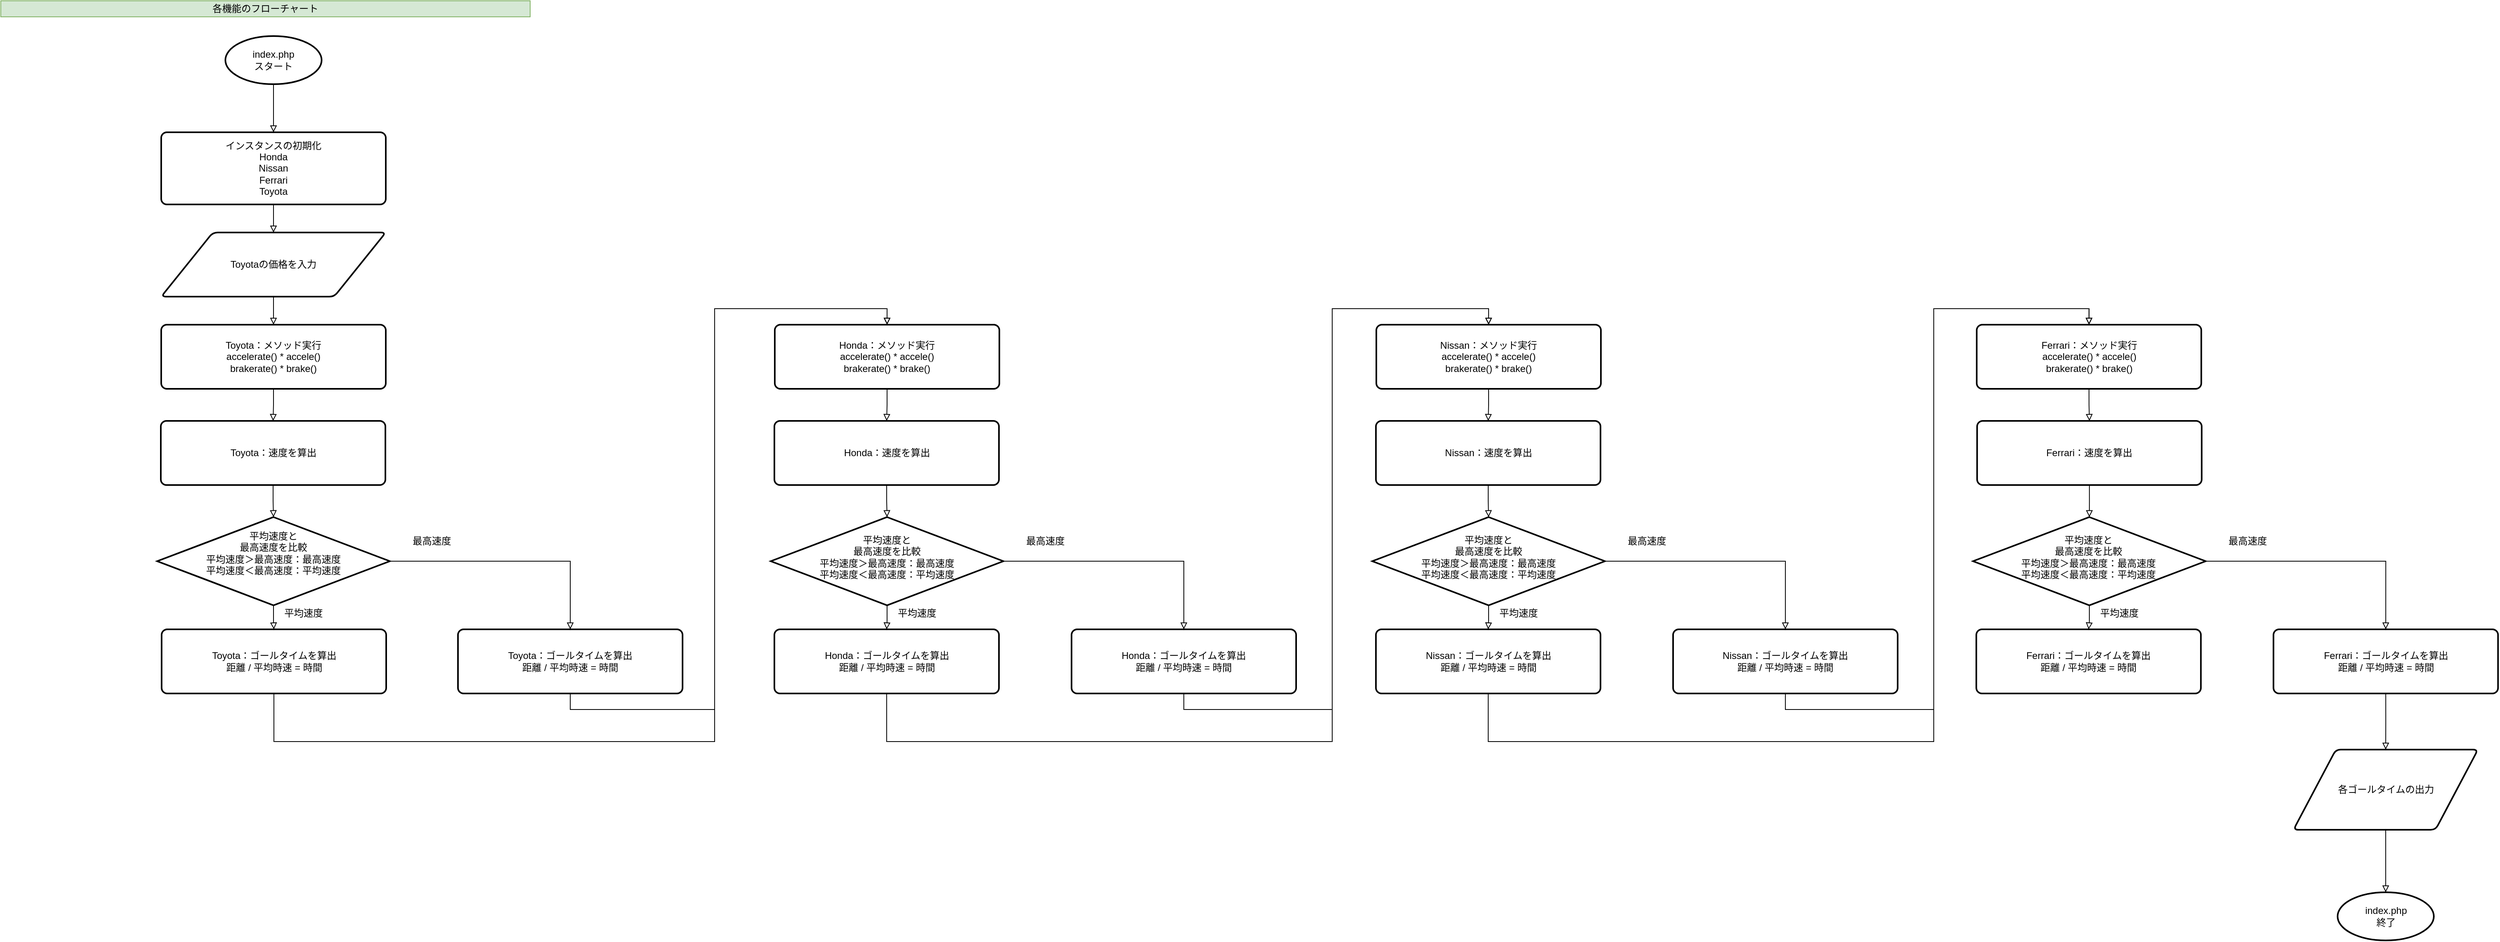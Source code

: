 <mxfile version="10.9.5" type="device"><diagram id="NXlqKDdrFbVYq3tt0t9h" name="Page-1"><mxGraphModel dx="997" dy="705" grid="1" gridSize="10" guides="1" tooltips="1" connect="1" arrows="1" fold="1" page="1" pageScale="1" pageWidth="827" pageHeight="1169" math="0" shadow="0"><root><mxCell id="0"/><mxCell id="1" parent="0"/><mxCell id="n-C2zlhrhhCQjDj5VVUG-23" style="edgeStyle=orthogonalEdgeStyle;rounded=0;orthogonalLoop=1;jettySize=auto;html=1;exitX=0.5;exitY=1;exitDx=0;exitDy=0;exitPerimeter=0;endArrow=block;endFill=0;entryX=0.5;entryY=0;entryDx=0;entryDy=0;" parent="1" source="n-C2zlhrhhCQjDj5VVUG-24" target="n-C2zlhrhhCQjDj5VVUG-28" edge="1"><mxGeometry relative="1" as="geometry"><mxPoint x="420" y="181" as="targetPoint"/></mxGeometry></mxCell><mxCell id="n-C2zlhrhhCQjDj5VVUG-24" value="index.php&lt;br&gt;スタート&lt;br&gt;" style="strokeWidth=2;html=1;shape=mxgraph.flowchart.start_1;whiteSpace=wrap;" parent="1" vertex="1"><mxGeometry x="360" y="80" width="120" height="60" as="geometry"/></mxCell><mxCell id="xaTHefTYATXO9g1YjHYu-3" style="edgeStyle=orthogonalEdgeStyle;rounded=0;orthogonalLoop=1;jettySize=auto;html=1;exitX=0.5;exitY=1;exitDx=0;exitDy=0;endArrow=block;endFill=0;" edge="1" parent="1" source="n-C2zlhrhhCQjDj5VVUG-28" target="xaTHefTYATXO9g1YjHYu-2"><mxGeometry relative="1" as="geometry"/></mxCell><mxCell id="n-C2zlhrhhCQjDj5VVUG-28" value="インスタンスの初期化&lt;br&gt;Honda&lt;br&gt;Nissan&lt;br&gt;Ferrari&lt;br&gt;Toyota" style="rounded=1;whiteSpace=wrap;html=1;absoluteArcSize=1;arcSize=14;strokeWidth=2;" parent="1" vertex="1"><mxGeometry x="280" y="200" width="280" height="90" as="geometry"/></mxCell><mxCell id="xaTHefTYATXO9g1YjHYu-6" style="edgeStyle=orthogonalEdgeStyle;rounded=0;orthogonalLoop=1;jettySize=auto;html=1;exitX=0.5;exitY=1;exitDx=0;exitDy=0;endArrow=block;endFill=0;" edge="1" parent="1" source="n-C2zlhrhhCQjDj5VVUG-30" target="JpdPR5F3seJwIeYQaZbE-3"><mxGeometry relative="1" as="geometry"/></mxCell><mxCell id="n-C2zlhrhhCQjDj5VVUG-30" value="Toyota：メソッド実行&lt;br&gt;accelerate() * accele()&lt;br&gt;brakerate() * brake()" style="rounded=1;whiteSpace=wrap;html=1;absoluteArcSize=1;arcSize=14;strokeWidth=2;" parent="1" vertex="1"><mxGeometry x="280" y="440" width="280" height="80" as="geometry"/></mxCell><mxCell id="n-C2zlhrhhCQjDj5VVUG-40" value="index.php&lt;br&gt;終了&lt;br&gt;" style="strokeWidth=2;html=1;shape=mxgraph.flowchart.start_1;whiteSpace=wrap;" parent="1" vertex="1"><mxGeometry x="2993.5" y="1148" width="120" height="60" as="geometry"/></mxCell><mxCell id="n-C2zlhrhhCQjDj5VVUG-54" value="各機能のフローチャート" style="text;html=1;strokeColor=#82b366;fillColor=#d5e8d4;align=center;verticalAlign=middle;whiteSpace=wrap;rounded=0;" parent="1" vertex="1"><mxGeometry x="80" y="36" width="660" height="20" as="geometry"/></mxCell><mxCell id="xaTHefTYATXO9g1YjHYu-8" style="edgeStyle=orthogonalEdgeStyle;rounded=0;orthogonalLoop=1;jettySize=auto;html=1;exitX=0.5;exitY=1;exitDx=0;exitDy=0;entryX=0.5;entryY=0;entryDx=0;entryDy=0;entryPerimeter=0;endArrow=block;endFill=0;" edge="1" parent="1" source="JpdPR5F3seJwIeYQaZbE-3" target="xaTHefTYATXO9g1YjHYu-7"><mxGeometry relative="1" as="geometry"/></mxCell><mxCell id="JpdPR5F3seJwIeYQaZbE-3" value="Toyota：速度を算出" style="rounded=1;whiteSpace=wrap;html=1;absoluteArcSize=1;arcSize=14;strokeWidth=2;" parent="1" vertex="1"><mxGeometry x="279.5" y="560" width="280" height="80" as="geometry"/></mxCell><mxCell id="xaTHefTYATXO9g1YjHYu-4" style="edgeStyle=orthogonalEdgeStyle;rounded=0;orthogonalLoop=1;jettySize=auto;html=1;exitX=0.5;exitY=1;exitDx=0;exitDy=0;endArrow=block;endFill=0;" edge="1" parent="1" source="xaTHefTYATXO9g1YjHYu-2" target="n-C2zlhrhhCQjDj5VVUG-30"><mxGeometry relative="1" as="geometry"/></mxCell><mxCell id="xaTHefTYATXO9g1YjHYu-2" value="" style="verticalLabelPosition=bottom;verticalAlign=top;html=1;strokeWidth=2;shape=parallelogram;perimeter=parallelogramPerimeter;whiteSpace=wrap;rounded=1;arcSize=12;size=0.23;" vertex="1" parent="1"><mxGeometry x="280" y="325" width="280" height="80" as="geometry"/></mxCell><mxCell id="xaTHefTYATXO9g1YjHYu-5" value="Toyotaの価格を入力" style="text;html=1;strokeColor=none;fillColor=none;align=center;verticalAlign=middle;whiteSpace=wrap;rounded=0;" vertex="1" parent="1"><mxGeometry x="359.5" y="355" width="120" height="20" as="geometry"/></mxCell><mxCell id="xaTHefTYATXO9g1YjHYu-11" style="edgeStyle=orthogonalEdgeStyle;rounded=0;orthogonalLoop=1;jettySize=auto;html=1;exitX=0.5;exitY=1;exitDx=0;exitDy=0;exitPerimeter=0;endArrow=block;endFill=0;" edge="1" parent="1" source="xaTHefTYATXO9g1YjHYu-7" target="xaTHefTYATXO9g1YjHYu-10"><mxGeometry relative="1" as="geometry"/></mxCell><mxCell id="xaTHefTYATXO9g1YjHYu-13" style="edgeStyle=orthogonalEdgeStyle;rounded=0;orthogonalLoop=1;jettySize=auto;html=1;exitX=1;exitY=0.5;exitDx=0;exitDy=0;exitPerimeter=0;entryX=0.5;entryY=0;entryDx=0;entryDy=0;endArrow=block;endFill=0;" edge="1" parent="1" source="xaTHefTYATXO9g1YjHYu-7" target="xaTHefTYATXO9g1YjHYu-12"><mxGeometry relative="1" as="geometry"/></mxCell><mxCell id="xaTHefTYATXO9g1YjHYu-7" value="" style="strokeWidth=2;html=1;shape=mxgraph.flowchart.decision;whiteSpace=wrap;" vertex="1" parent="1"><mxGeometry x="275" y="680" width="290" height="110" as="geometry"/></mxCell><mxCell id="xaTHefTYATXO9g1YjHYu-9" value="平均速度と&lt;br&gt;最高速度を比較&lt;br&gt;平均速度＞最高速度：最高速度&lt;br&gt;平均速度＜最高速度：平均速度" style="text;html=1;strokeColor=none;fillColor=none;align=center;verticalAlign=middle;whiteSpace=wrap;rounded=0;" vertex="1" parent="1"><mxGeometry x="330" y="715" width="180" height="20" as="geometry"/></mxCell><mxCell id="xaTHefTYATXO9g1YjHYu-28" style="edgeStyle=orthogonalEdgeStyle;rounded=0;orthogonalLoop=1;jettySize=auto;html=1;exitX=0.5;exitY=1;exitDx=0;exitDy=0;entryX=0.5;entryY=0;entryDx=0;entryDy=0;endArrow=block;endFill=0;" edge="1" parent="1" source="xaTHefTYATXO9g1YjHYu-10" target="xaTHefTYATXO9g1YjHYu-17"><mxGeometry relative="1" as="geometry"><Array as="points"><mxPoint x="420" y="960"/><mxPoint x="970" y="960"/><mxPoint x="970" y="420"/><mxPoint x="1185" y="420"/></Array></mxGeometry></mxCell><mxCell id="xaTHefTYATXO9g1YjHYu-10" value="Toyota：ゴールタイムを算出&lt;br&gt;距離 / 平均時速 = 時間" style="rounded=1;whiteSpace=wrap;html=1;absoluteArcSize=1;arcSize=14;strokeWidth=2;" vertex="1" parent="1"><mxGeometry x="280.5" y="820" width="280" height="80" as="geometry"/></mxCell><mxCell id="xaTHefTYATXO9g1YjHYu-29" style="edgeStyle=orthogonalEdgeStyle;rounded=0;orthogonalLoop=1;jettySize=auto;html=1;exitX=0.5;exitY=1;exitDx=0;exitDy=0;endArrow=block;endFill=0;entryX=0.5;entryY=0;entryDx=0;entryDy=0;" edge="1" parent="1" source="xaTHefTYATXO9g1YjHYu-12" target="xaTHefTYATXO9g1YjHYu-17"><mxGeometry relative="1" as="geometry"><mxPoint x="910" y="590" as="targetPoint"/><Array as="points"><mxPoint x="790" y="920"/><mxPoint x="970" y="920"/><mxPoint x="970" y="420"/><mxPoint x="1185" y="420"/></Array></mxGeometry></mxCell><mxCell id="xaTHefTYATXO9g1YjHYu-12" value="Toyota：ゴールタイムを算出&lt;br&gt;距離 / 平均時速 = 時間" style="rounded=1;whiteSpace=wrap;html=1;absoluteArcSize=1;arcSize=14;strokeWidth=2;" vertex="1" parent="1"><mxGeometry x="650" y="820" width="280" height="80" as="geometry"/></mxCell><mxCell id="xaTHefTYATXO9g1YjHYu-14" value="平均速度" style="text;html=1;strokeColor=none;fillColor=none;align=center;verticalAlign=middle;whiteSpace=wrap;rounded=0;" vertex="1" parent="1"><mxGeometry x="430" y="790" width="55" height="20" as="geometry"/></mxCell><mxCell id="xaTHefTYATXO9g1YjHYu-15" value="最高速度" style="text;html=1;strokeColor=none;fillColor=none;align=center;verticalAlign=middle;whiteSpace=wrap;rounded=0;" vertex="1" parent="1"><mxGeometry x="590" y="700" width="55" height="20" as="geometry"/></mxCell><mxCell id="xaTHefTYATXO9g1YjHYu-16" style="edgeStyle=orthogonalEdgeStyle;rounded=0;orthogonalLoop=1;jettySize=auto;html=1;exitX=0.5;exitY=1;exitDx=0;exitDy=0;endArrow=block;endFill=0;" edge="1" parent="1" source="xaTHefTYATXO9g1YjHYu-17" target="xaTHefTYATXO9g1YjHYu-19"><mxGeometry relative="1" as="geometry"/></mxCell><mxCell id="xaTHefTYATXO9g1YjHYu-17" value="Honda：メソッド実行&lt;br&gt;accelerate() * accele()&lt;br&gt;brakerate() * brake()" style="rounded=1;whiteSpace=wrap;html=1;absoluteArcSize=1;arcSize=14;strokeWidth=2;" vertex="1" parent="1"><mxGeometry x="1045" y="440" width="280" height="80" as="geometry"/></mxCell><mxCell id="xaTHefTYATXO9g1YjHYu-18" style="edgeStyle=orthogonalEdgeStyle;rounded=0;orthogonalLoop=1;jettySize=auto;html=1;exitX=0.5;exitY=1;exitDx=0;exitDy=0;entryX=0.5;entryY=0;entryDx=0;entryDy=0;entryPerimeter=0;endArrow=block;endFill=0;" edge="1" parent="1" source="xaTHefTYATXO9g1YjHYu-19" target="xaTHefTYATXO9g1YjHYu-22"><mxGeometry relative="1" as="geometry"/></mxCell><mxCell id="xaTHefTYATXO9g1YjHYu-19" value="Honda：速度を算出" style="rounded=1;whiteSpace=wrap;html=1;absoluteArcSize=1;arcSize=14;strokeWidth=2;" vertex="1" parent="1"><mxGeometry x="1044.5" y="560" width="280" height="80" as="geometry"/></mxCell><mxCell id="xaTHefTYATXO9g1YjHYu-20" style="edgeStyle=orthogonalEdgeStyle;rounded=0;orthogonalLoop=1;jettySize=auto;html=1;exitX=0.5;exitY=1;exitDx=0;exitDy=0;exitPerimeter=0;endArrow=block;endFill=0;" edge="1" parent="1" source="xaTHefTYATXO9g1YjHYu-22" target="xaTHefTYATXO9g1YjHYu-24"><mxGeometry relative="1" as="geometry"/></mxCell><mxCell id="xaTHefTYATXO9g1YjHYu-21" style="edgeStyle=orthogonalEdgeStyle;rounded=0;orthogonalLoop=1;jettySize=auto;html=1;exitX=1;exitY=0.5;exitDx=0;exitDy=0;exitPerimeter=0;entryX=0.5;entryY=0;entryDx=0;entryDy=0;endArrow=block;endFill=0;" edge="1" parent="1" source="xaTHefTYATXO9g1YjHYu-22" target="xaTHefTYATXO9g1YjHYu-25"><mxGeometry relative="1" as="geometry"/></mxCell><mxCell id="xaTHefTYATXO9g1YjHYu-22" value="" style="strokeWidth=2;html=1;shape=mxgraph.flowchart.decision;whiteSpace=wrap;" vertex="1" parent="1"><mxGeometry x="1040" y="680" width="290" height="110" as="geometry"/></mxCell><mxCell id="xaTHefTYATXO9g1YjHYu-42" style="edgeStyle=orthogonalEdgeStyle;rounded=0;orthogonalLoop=1;jettySize=auto;html=1;exitX=0.5;exitY=1;exitDx=0;exitDy=0;entryX=0.5;entryY=0;entryDx=0;entryDy=0;endArrow=block;endFill=0;" edge="1" parent="1" source="xaTHefTYATXO9g1YjHYu-24" target="xaTHefTYATXO9g1YjHYu-31"><mxGeometry relative="1" as="geometry"><Array as="points"><mxPoint x="1185" y="960"/><mxPoint x="1740" y="960"/><mxPoint x="1740" y="420"/><mxPoint x="1935" y="420"/></Array></mxGeometry></mxCell><mxCell id="xaTHefTYATXO9g1YjHYu-24" value="Honda：ゴールタイムを算出&lt;br&gt;距離 / 平均時速 = 時間" style="rounded=1;whiteSpace=wrap;html=1;absoluteArcSize=1;arcSize=14;strokeWidth=2;" vertex="1" parent="1"><mxGeometry x="1044.5" y="820" width="280" height="80" as="geometry"/></mxCell><mxCell id="xaTHefTYATXO9g1YjHYu-43" style="edgeStyle=orthogonalEdgeStyle;rounded=0;orthogonalLoop=1;jettySize=auto;html=1;exitX=0.5;exitY=1;exitDx=0;exitDy=0;entryX=0.5;entryY=0;entryDx=0;entryDy=0;endArrow=block;endFill=0;" edge="1" parent="1" source="xaTHefTYATXO9g1YjHYu-25" target="xaTHefTYATXO9g1YjHYu-31"><mxGeometry relative="1" as="geometry"><Array as="points"><mxPoint x="1555" y="920"/><mxPoint x="1740" y="920"/><mxPoint x="1740" y="420"/><mxPoint x="1935" y="420"/></Array></mxGeometry></mxCell><mxCell id="xaTHefTYATXO9g1YjHYu-25" value="Honda：ゴールタイムを算出&lt;br&gt;距離 / 平均時速 = 時間" style="rounded=1;whiteSpace=wrap;html=1;absoluteArcSize=1;arcSize=14;strokeWidth=2;" vertex="1" parent="1"><mxGeometry x="1415" y="820" width="280" height="80" as="geometry"/></mxCell><mxCell id="xaTHefTYATXO9g1YjHYu-26" value="平均速度" style="text;html=1;strokeColor=none;fillColor=none;align=center;verticalAlign=middle;whiteSpace=wrap;rounded=0;" vertex="1" parent="1"><mxGeometry x="1195" y="790" width="55" height="20" as="geometry"/></mxCell><mxCell id="xaTHefTYATXO9g1YjHYu-27" value="最高速度" style="text;html=1;strokeColor=none;fillColor=none;align=center;verticalAlign=middle;whiteSpace=wrap;rounded=0;" vertex="1" parent="1"><mxGeometry x="1355" y="700" width="55" height="20" as="geometry"/></mxCell><mxCell id="xaTHefTYATXO9g1YjHYu-30" style="edgeStyle=orthogonalEdgeStyle;rounded=0;orthogonalLoop=1;jettySize=auto;html=1;exitX=0.5;exitY=1;exitDx=0;exitDy=0;endArrow=block;endFill=0;" edge="1" parent="1" source="xaTHefTYATXO9g1YjHYu-31" target="xaTHefTYATXO9g1YjHYu-33"><mxGeometry relative="1" as="geometry"/></mxCell><mxCell id="xaTHefTYATXO9g1YjHYu-31" value="Nissan：メソッド実行&lt;br&gt;accelerate() * accele()&lt;br&gt;brakerate() * brake()" style="rounded=1;whiteSpace=wrap;html=1;absoluteArcSize=1;arcSize=14;strokeWidth=2;" vertex="1" parent="1"><mxGeometry x="1795" y="440" width="280" height="80" as="geometry"/></mxCell><mxCell id="xaTHefTYATXO9g1YjHYu-32" style="edgeStyle=orthogonalEdgeStyle;rounded=0;orthogonalLoop=1;jettySize=auto;html=1;exitX=0.5;exitY=1;exitDx=0;exitDy=0;entryX=0.5;entryY=0;entryDx=0;entryDy=0;entryPerimeter=0;endArrow=block;endFill=0;" edge="1" parent="1" source="xaTHefTYATXO9g1YjHYu-33" target="xaTHefTYATXO9g1YjHYu-36"><mxGeometry relative="1" as="geometry"/></mxCell><mxCell id="xaTHefTYATXO9g1YjHYu-33" value="Nissan：速度を算出" style="rounded=1;whiteSpace=wrap;html=1;absoluteArcSize=1;arcSize=14;strokeWidth=2;" vertex="1" parent="1"><mxGeometry x="1794.5" y="560" width="280" height="80" as="geometry"/></mxCell><mxCell id="xaTHefTYATXO9g1YjHYu-34" style="edgeStyle=orthogonalEdgeStyle;rounded=0;orthogonalLoop=1;jettySize=auto;html=1;exitX=0.5;exitY=1;exitDx=0;exitDy=0;exitPerimeter=0;endArrow=block;endFill=0;" edge="1" parent="1" source="xaTHefTYATXO9g1YjHYu-36" target="xaTHefTYATXO9g1YjHYu-38"><mxGeometry relative="1" as="geometry"/></mxCell><mxCell id="xaTHefTYATXO9g1YjHYu-35" style="edgeStyle=orthogonalEdgeStyle;rounded=0;orthogonalLoop=1;jettySize=auto;html=1;exitX=1;exitY=0.5;exitDx=0;exitDy=0;exitPerimeter=0;entryX=0.5;entryY=0;entryDx=0;entryDy=0;endArrow=block;endFill=0;" edge="1" parent="1" source="xaTHefTYATXO9g1YjHYu-36" target="xaTHefTYATXO9g1YjHYu-39"><mxGeometry relative="1" as="geometry"/></mxCell><mxCell id="xaTHefTYATXO9g1YjHYu-36" value="" style="strokeWidth=2;html=1;shape=mxgraph.flowchart.decision;whiteSpace=wrap;" vertex="1" parent="1"><mxGeometry x="1790" y="680" width="290" height="110" as="geometry"/></mxCell><mxCell id="xaTHefTYATXO9g1YjHYu-56" style="edgeStyle=orthogonalEdgeStyle;rounded=0;orthogonalLoop=1;jettySize=auto;html=1;exitX=0.5;exitY=1;exitDx=0;exitDy=0;entryX=0.5;entryY=0;entryDx=0;entryDy=0;endArrow=block;endFill=0;" edge="1" parent="1" source="xaTHefTYATXO9g1YjHYu-38" target="xaTHefTYATXO9g1YjHYu-45"><mxGeometry relative="1" as="geometry"><Array as="points"><mxPoint x="1935" y="960"/><mxPoint x="2490" y="960"/><mxPoint x="2490" y="420"/><mxPoint x="2683" y="420"/></Array></mxGeometry></mxCell><mxCell id="xaTHefTYATXO9g1YjHYu-38" value="Nissan：ゴールタイムを算出&lt;br&gt;距離 / 平均時速 = 時間" style="rounded=1;whiteSpace=wrap;html=1;absoluteArcSize=1;arcSize=14;strokeWidth=2;" vertex="1" parent="1"><mxGeometry x="1794.5" y="820" width="280" height="80" as="geometry"/></mxCell><mxCell id="xaTHefTYATXO9g1YjHYu-57" style="edgeStyle=orthogonalEdgeStyle;rounded=0;orthogonalLoop=1;jettySize=auto;html=1;exitX=0.5;exitY=1;exitDx=0;exitDy=0;entryX=0.5;entryY=0;entryDx=0;entryDy=0;endArrow=block;endFill=0;" edge="1" parent="1" source="xaTHefTYATXO9g1YjHYu-39" target="xaTHefTYATXO9g1YjHYu-45"><mxGeometry relative="1" as="geometry"><Array as="points"><mxPoint x="2305" y="920"/><mxPoint x="2490" y="920"/><mxPoint x="2490" y="420"/><mxPoint x="2683" y="420"/></Array></mxGeometry></mxCell><mxCell id="xaTHefTYATXO9g1YjHYu-39" value="Nissan：ゴールタイムを算出&lt;br&gt;距離 / 平均時速 = 時間" style="rounded=1;whiteSpace=wrap;html=1;absoluteArcSize=1;arcSize=14;strokeWidth=2;" vertex="1" parent="1"><mxGeometry x="2165" y="820" width="280" height="80" as="geometry"/></mxCell><mxCell id="xaTHefTYATXO9g1YjHYu-40" value="平均速度" style="text;html=1;strokeColor=none;fillColor=none;align=center;verticalAlign=middle;whiteSpace=wrap;rounded=0;" vertex="1" parent="1"><mxGeometry x="1945" y="790" width="55" height="20" as="geometry"/></mxCell><mxCell id="xaTHefTYATXO9g1YjHYu-41" value="最高速度" style="text;html=1;strokeColor=none;fillColor=none;align=center;verticalAlign=middle;whiteSpace=wrap;rounded=0;" vertex="1" parent="1"><mxGeometry x="2105" y="700" width="55" height="20" as="geometry"/></mxCell><mxCell id="xaTHefTYATXO9g1YjHYu-44" style="edgeStyle=orthogonalEdgeStyle;rounded=0;orthogonalLoop=1;jettySize=auto;html=1;exitX=0.5;exitY=1;exitDx=0;exitDy=0;endArrow=block;endFill=0;" edge="1" parent="1" source="xaTHefTYATXO9g1YjHYu-45" target="xaTHefTYATXO9g1YjHYu-47"><mxGeometry relative="1" as="geometry"/></mxCell><mxCell id="xaTHefTYATXO9g1YjHYu-45" value="Ferrari：メソッド実行&lt;br&gt;accelerate() * accele()&lt;br&gt;brakerate() * brake()" style="rounded=1;whiteSpace=wrap;html=1;absoluteArcSize=1;arcSize=14;strokeWidth=2;" vertex="1" parent="1"><mxGeometry x="2543.571" y="440" width="280" height="80" as="geometry"/></mxCell><mxCell id="xaTHefTYATXO9g1YjHYu-46" style="edgeStyle=orthogonalEdgeStyle;rounded=0;orthogonalLoop=1;jettySize=auto;html=1;exitX=0.5;exitY=1;exitDx=0;exitDy=0;entryX=0.5;entryY=0;entryDx=0;entryDy=0;entryPerimeter=0;endArrow=block;endFill=0;" edge="1" parent="1" source="xaTHefTYATXO9g1YjHYu-47" target="xaTHefTYATXO9g1YjHYu-50"><mxGeometry relative="1" as="geometry"/></mxCell><mxCell id="xaTHefTYATXO9g1YjHYu-47" value="Ferrari：速度を算出" style="rounded=1;whiteSpace=wrap;html=1;absoluteArcSize=1;arcSize=14;strokeWidth=2;" vertex="1" parent="1"><mxGeometry x="2544.071" y="560" width="280" height="80" as="geometry"/></mxCell><mxCell id="xaTHefTYATXO9g1YjHYu-48" style="edgeStyle=orthogonalEdgeStyle;rounded=0;orthogonalLoop=1;jettySize=auto;html=1;exitX=0.5;exitY=1;exitDx=0;exitDy=0;exitPerimeter=0;endArrow=block;endFill=0;" edge="1" parent="1" source="xaTHefTYATXO9g1YjHYu-50" target="xaTHefTYATXO9g1YjHYu-52"><mxGeometry relative="1" as="geometry"/></mxCell><mxCell id="xaTHefTYATXO9g1YjHYu-49" style="edgeStyle=orthogonalEdgeStyle;rounded=0;orthogonalLoop=1;jettySize=auto;html=1;exitX=1;exitY=0.5;exitDx=0;exitDy=0;exitPerimeter=0;entryX=0.5;entryY=0;entryDx=0;entryDy=0;endArrow=block;endFill=0;" edge="1" parent="1" source="xaTHefTYATXO9g1YjHYu-50" target="xaTHefTYATXO9g1YjHYu-53"><mxGeometry relative="1" as="geometry"/></mxCell><mxCell id="xaTHefTYATXO9g1YjHYu-50" value="" style="strokeWidth=2;html=1;shape=mxgraph.flowchart.decision;whiteSpace=wrap;" vertex="1" parent="1"><mxGeometry x="2539" y="680" width="290" height="110" as="geometry"/></mxCell><mxCell id="xaTHefTYATXO9g1YjHYu-52" value="Ferrari：ゴールタイムを算出&lt;br&gt;距離 / 平均時速 = 時間" style="rounded=1;whiteSpace=wrap;html=1;absoluteArcSize=1;arcSize=14;strokeWidth=2;" vertex="1" parent="1"><mxGeometry x="2543.071" y="820" width="280" height="80" as="geometry"/></mxCell><mxCell id="xaTHefTYATXO9g1YjHYu-59" style="edgeStyle=orthogonalEdgeStyle;rounded=0;orthogonalLoop=1;jettySize=auto;html=1;exitX=0.5;exitY=1;exitDx=0;exitDy=0;entryX=0.5;entryY=0;entryDx=0;entryDy=0;endArrow=block;endFill=0;" edge="1" parent="1" source="xaTHefTYATXO9g1YjHYu-53" target="xaTHefTYATXO9g1YjHYu-58"><mxGeometry relative="1" as="geometry"/></mxCell><mxCell id="xaTHefTYATXO9g1YjHYu-53" value="Ferrari：ゴールタイムを算出&lt;br&gt;距離 / 平均時速 = 時間" style="rounded=1;whiteSpace=wrap;html=1;absoluteArcSize=1;arcSize=14;strokeWidth=2;" vertex="1" parent="1"><mxGeometry x="2913.571" y="820" width="280" height="80" as="geometry"/></mxCell><mxCell id="xaTHefTYATXO9g1YjHYu-54" value="平均速度" style="text;html=1;strokeColor=none;fillColor=none;align=center;verticalAlign=middle;whiteSpace=wrap;rounded=0;" vertex="1" parent="1"><mxGeometry x="2693.571" y="790" width="55" height="20" as="geometry"/></mxCell><mxCell id="xaTHefTYATXO9g1YjHYu-55" value="最高速度" style="text;html=1;strokeColor=none;fillColor=none;align=center;verticalAlign=middle;whiteSpace=wrap;rounded=0;" vertex="1" parent="1"><mxGeometry x="2853.571" y="700" width="55" height="20" as="geometry"/></mxCell><mxCell id="xaTHefTYATXO9g1YjHYu-60" style="edgeStyle=orthogonalEdgeStyle;rounded=0;orthogonalLoop=1;jettySize=auto;html=1;exitX=0.5;exitY=1;exitDx=0;exitDy=0;entryX=0.5;entryY=0;entryDx=0;entryDy=0;entryPerimeter=0;endArrow=block;endFill=0;" edge="1" parent="1" source="xaTHefTYATXO9g1YjHYu-58" target="n-C2zlhrhhCQjDj5VVUG-40"><mxGeometry relative="1" as="geometry"/></mxCell><mxCell id="xaTHefTYATXO9g1YjHYu-58" value="" style="verticalLabelPosition=bottom;verticalAlign=top;html=1;strokeWidth=2;shape=parallelogram;perimeter=parallelogramPerimeter;whiteSpace=wrap;rounded=1;arcSize=12;size=0.23;" vertex="1" parent="1"><mxGeometry x="2938.5" y="970" width="230" height="100" as="geometry"/></mxCell><mxCell id="xaTHefTYATXO9g1YjHYu-61" value="各ゴールタイムの出力" style="text;html=1;strokeColor=none;fillColor=none;align=center;verticalAlign=middle;whiteSpace=wrap;rounded=0;" vertex="1" parent="1"><mxGeometry x="2988.5" y="1010" width="130" height="20" as="geometry"/></mxCell><mxCell id="xaTHefTYATXO9g1YjHYu-62" value="平均速度と&lt;br&gt;最高速度を比較&lt;br&gt;平均速度＞最高速度：最高速度&lt;br&gt;平均速度＜最高速度：平均速度" style="text;html=1;strokeColor=none;fillColor=none;align=center;verticalAlign=middle;whiteSpace=wrap;rounded=0;" vertex="1" parent="1"><mxGeometry x="1094.5" y="720" width="180" height="20" as="geometry"/></mxCell><mxCell id="xaTHefTYATXO9g1YjHYu-63" value="平均速度と&lt;br&gt;最高速度を比較&lt;br&gt;平均速度＞最高速度：最高速度&lt;br&gt;平均速度＜最高速度：平均速度" style="text;html=1;strokeColor=none;fillColor=none;align=center;verticalAlign=middle;whiteSpace=wrap;rounded=0;" vertex="1" parent="1"><mxGeometry x="1844.5" y="720" width="180" height="20" as="geometry"/></mxCell><mxCell id="xaTHefTYATXO9g1YjHYu-64" value="平均速度と&lt;br&gt;最高速度を比較&lt;br&gt;平均速度＞最高速度：最高速度&lt;br&gt;平均速度＜最高速度：平均速度" style="text;html=1;strokeColor=none;fillColor=none;align=center;verticalAlign=middle;whiteSpace=wrap;rounded=0;" vertex="1" parent="1"><mxGeometry x="2593" y="720" width="180" height="20" as="geometry"/></mxCell></root></mxGraphModel></diagram></mxfile>